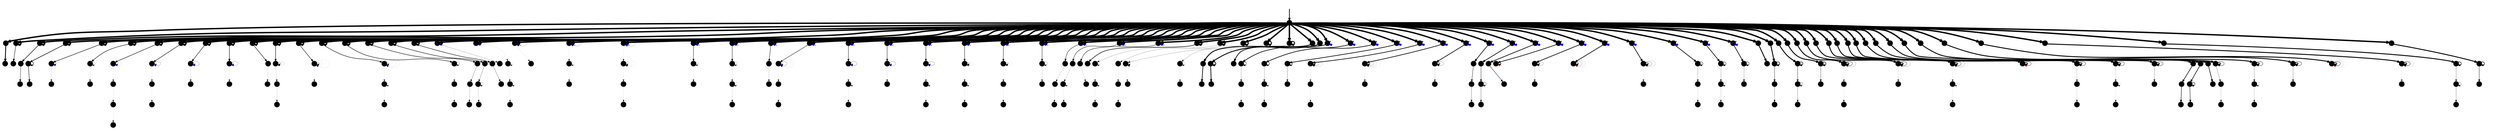 digraph model {
  orientation = portrait;
  graph [ rankdir = "TB", ranksep="0.1", nodesep="0.05" ];
  node [ fontname = "Helvetica", fontsize="6.0", shape="point", margin="0.01", height="0.1", width="0.5" ];
  edge [ fontname = "Helvetica", arrowsize=".3", arrowhead="normal", fontsize="6.0", margin="0.05" ];
None [shape=none, style=invis, width=0.1, height=0.1]
None->0
{rank = source; None}
0->1[penwidth="2.0043213737826426",label = "  "];1->2[penwidth="1.1931245983544616",label = "  "];0->3[penwidth="2.0043213737826426",label = "  "];3->3[penwidth="1.2624510897304295",label = "  "];3->4[penwidth="0.5314789170422551",label = "  "];0->5[penwidth="2.0043213737826426",label = "  "];5->5[penwidth="1.2624510897304295",label = "  "];5->6[penwidth="0.7323937598229685",label = "  "];6->7[penwidth="0.43136376415898736",label = "  "];0->8[penwidth="2.0043213737826426",label = "  "];8->8[penwidth="1.2624510897304295",label = "  "];8->9[penwidth="0.7323937598229685",label = "  "];9->9[penwidth="0.568201724066995",label = "  "];9->10[penwidth="0.568201724066995",label = "  "];0->11[penwidth="2.0043213737826426",label = "  "];11->11[penwidth="1.2624510897304295",label = "  "];11->12[penwidth="0.6020599913279624",label = "  "];12->12[penwidth="0.11394335230683679",label = "  "];12->12[style=dotted, color=blue,penwidth="0.07918124604762482",label = "  "];12->13[penwidth="0.07918124604762482",label = "  "];0->14[penwidth="2.0043213737826426",label = "  "];14->14[penwidth="1.2624510897304295",label = "  "];14->15[penwidth="0.6020599913279624",label = "  "];15->15[penwidth="0.11394335230683679",label = "  "];15->16[penwidth="0.04139268515822508",label = "  "];0->17[penwidth="2.0043213737826426",label = "  "];17->17[penwidth="1.2624510897304295",label = "  "];17->18[penwidth="0.6020599913279624",label = "  "];18->18[style=dotted, color=blue,penwidth="0.17609125905568124",label = "  "];18->18[penwidth="0.04139268515822508",label = "  "];18->19[penwidth="0.04139268515822508",label = "  "];19->20[penwidth="0.04139268515822508",label = "  "];20->21[penwidth="0.04139268515822508",label = "  "];0->22[penwidth="2.0043213737826426",label = "  "];22->22[penwidth="1.2624510897304295",label = "  "];22->23[penwidth="0.6020599913279624",label = "  "];23->23[style=dotted, color=blue,penwidth="0.17609125905568124",label = "  "];23->23[penwidth="0.146128035678238",label = "  "];23->24[penwidth="0.04139268515822508",label = "  "];24->25[penwidth="0.04139268515822508",label = "  "];0->26[penwidth="2.0043213737826426",label = "  "];26->26[penwidth="1.2624510897304295",label = "  "];26->27[penwidth="0.6020599913279624",label = "  "];27->27[style=dotted, color=blue,penwidth="0.17609125905568124",label = "  "];27->27[penwidth="0.146128035678238",label = "  "];27->28[penwidth="0.07918124604762482",label = "  "];0->29[penwidth="2.0043213737826426",label = "  "];29->29[penwidth="1.2624510897304295",label = "  "];29->30[penwidth="0.6020599913279624",label = "  "];30->30[style=dotted, color=blue,penwidth="0.17609125905568124",label = "  "];30->30[penwidth="0.146128035678238",label = "  "];30->31[penwidth="0.04139268515822508",label = "  "];0->32[penwidth="2.0043213737826426",label = "  "];32->32[penwidth="1.2624510897304295",label = "  "];32->33[penwidth="0.6020599913279624",label = "  "];33->34[penwidth="0.07918124604762482",label = "  "];0->35[penwidth="2.0043213737826426",label = "  "];35->35[penwidth="1.2624510897304295",label = "  "];35->36[penwidth="0.6020599913279624",label = "  "];36->36[penwidth="0.17609125905568124",label = "  "];36->36[penwidth="0.07918124604762482",label = "  "];36->37[penwidth="0.07918124604762482",label = "  "];37->38[penwidth="0.07918124604762482",label = "  "];0->39[penwidth="2.0043213737826426",label = "  "];39->39[penwidth="1.2624510897304295",label = "  "];39->40[penwidth="0.6020599913279624",label = "  "];40->40[penwidth="0.17609125905568124",label = "  "];40->40[penwidth="0.04139268515822508",label = "  "];40->40[style=dotted, color=blue,penwidth="0.04139268515822508",label = "  "];40->40[penwidth="0.04139268515822508",label = "  "];40->41[penwidth="0.04139268515822508",label = "  "];0->42[penwidth="2.0043213737826426",label = "  "];42->42[penwidth="1.2624510897304295",label = "  "];42->43[penwidth="0.6020599913279624",label = "  "];43->43[penwidth="0.17609125905568124",label = "  "];43->43[style=dotted, color=blue,penwidth="0.04139268515822508",label = "  "];43->43[penwidth="0.04139268515822508",label = "  "];43->43[penwidth="0.04139268515822508",label = "  "];43->44[penwidth="0.04139268515822508",label = "  "];44->44[penwidth="0.04139268515822508",label = "  "];44->45[penwidth="0.04139268515822508",label = "  "];0->46[penwidth="2.0043213737826426",label = "  "];46->46[penwidth="1.2624510897304295",label = "  "];46->47[penwidth="0.6020599913279624",label = "  "];47->47[penwidth="0.17609125905568124",label = "  "];47->48[penwidth="0.04139268515822508",label = "  "];48->49[penwidth="0.04139268515822508",label = "  "];0->50[penwidth="2.0043213737826426",label = "  "];50->50[penwidth="1.2624510897304295",label = "  "];50->51[penwidth="0.6020599913279624",label = "  "];51->52[penwidth="0.2304489213782739",label = "  "];52->53[penwidth="0.146128035678238",label = "  "];0->54[penwidth="2.0043213737826426",label = "  "];54->54[penwidth="1.2624510897304295",label = "  "];54->55[penwidth="0.6020599913279624",label = "  "];55->56[penwidth="0.2304489213782739",label = "  "];56->56[penwidth="0.11394335230683679",label = "  "];56->57[penwidth="0.11394335230683679",label = "  "];0->58[penwidth="2.0043213737826426",label = "  "];58->58[penwidth="1.2624510897304295",label = "  "];58->59[penwidth="0.6020599913279624",label = "  "];59->60[penwidth="0.25527250510330607",label = "  "];0->61[penwidth="2.0043213737826426",label = "  "];61->61[penwidth="1.2624510897304295",label = "  "];61->61[style=dotted, color=blue,penwidth="0.17609125905568124",label = "  "];61->62[penwidth="0.146128035678238",label = "  "];0->63[penwidth="2.0043213737826426",label = "  "];63->63[penwidth="1.2624510897304295",label = "  "];63->63[style=dotted, color=blue,penwidth="0.17609125905568124",label = "  "];63->64[penwidth="0.04139268515822508",label = "  "];64->64[penwidth="0.04139268515822508",label = "  "];64->65[penwidth="0.04139268515822508",label = "  "];65->65[penwidth="0.04139268515822508",label = "  "];65->66[penwidth="0.04139268515822508",label = "  "];0->67[penwidth="2.0043213737826426",label = "  "];67->67[penwidth="1.2624510897304295",label = "  "];67->67[style=dotted, color=blue,penwidth="0.5314789170422551",label = "  "];67->67[penwidth="0.11394335230683679",label = "  "];67->68[penwidth="0.04139268515822508",label = "  "];0->69[penwidth="2.0043213737826426",label = "  "];69->69[penwidth="1.2624510897304295",label = "  "];69->69[style=dotted, color=blue,penwidth="0.5314789170422551",label = "  "];69->69[penwidth="0.11394335230683679",label = "  "];69->70[penwidth="0.04139268515822508",label = "  "];70->70[penwidth="0.04139268515822508",label = "  "];70->71[penwidth="0.04139268515822508",label = "  "];0->72[penwidth="2.0043213737826426",label = "  "];72->72[penwidth="1.2624510897304295",label = "  "];72->72[style=dotted, color=blue,penwidth="0.5314789170422551",label = "  "];72->72[penwidth="0.11394335230683679",label = "  "];72->72[style=dotted, color=blue,penwidth="0.04139268515822508",label = "  "];72->73[penwidth="0.04139268515822508",label = "  "];73->73[penwidth="0.04139268515822508",label = "  "];73->73[penwidth="0.04139268515822508",label = "  "];73->73[penwidth="0.04139268515822508",label = "  "];73->74[penwidth="0.04139268515822508",label = "  "];74->75[penwidth="0.04139268515822508",label = "  "];0->76[penwidth="2.0043213737826426",label = "  "];76->76[penwidth="1.2624510897304295",label = "  "];76->76[style=dotted, color=blue,penwidth="0.5314789170422551",label = "  "];76->77[penwidth="0.4913616938342727",label = "  "];77->77[penwidth="0.11394335230683679",label = "  "];77->78[penwidth="0.04139268515822508",label = "  "];0->79[penwidth="2.0043213737826426",label = "  "];79->79[penwidth="1.2624510897304295",label = "  "];79->79[style=dotted, color=blue,penwidth="0.5314789170422551",label = "  "];79->80[penwidth="0.4913616938342727",label = "  "];80->80[penwidth="0.11394335230683679",label = "  "];80->81[penwidth="0.07918124604762482",label = "  "];81->81[penwidth="0.07918124604762482",label = "  "];81->82[penwidth="0.07918124604762482",label = "  "];0->83[penwidth="2.0043213737826426",label = "  "];83->83[penwidth="1.2624510897304295",label = "  "];83->83[style=dotted, color=blue,penwidth="0.5314789170422551",label = "  "];83->84[penwidth="0.4913616938342727",label = "  "];84->85[penwidth="0.11394335230683679",label = "  "];0->86[penwidth="2.0043213737826426",label = "  "];86->86[penwidth="1.2624510897304295",label = "  "];86->86[style=dotted, color=blue,penwidth="0.5314789170422551",label = "  "];86->87[penwidth="0.4913616938342727",label = "  "];87->87[style=dotted, color=blue,penwidth="0.17609125905568124",label = "  "];87->87[penwidth="0.17609125905568124",label = "  "];87->87[penwidth="0.04139268515822508",label = "  "];87->87[penwidth="0.04139268515822508",label = "  "];87->88[penwidth="0.04139268515822508",label = "  "];88->89[penwidth="0.04139268515822508",label = "  "];0->90[penwidth="2.0043213737826426",label = "  "];90->90[penwidth="1.2624510897304295",label = "  "];90->90[style=dotted, color=blue,penwidth="0.5314789170422551",label = "  "];90->91[penwidth="0.4913616938342727",label = "  "];91->91[style=dotted, color=blue,penwidth="0.17609125905568124",label = "  "];91->91[penwidth="0.17609125905568124",label = "  "];91->92[penwidth="0.04139268515822508",label = "  "];92->92[penwidth="0.04139268515822508",label = "  "];92->93[penwidth="0.04139268515822508",label = "  "];0->94[penwidth="2.0043213737826426",label = "  "];94->94[penwidth="1.2624510897304295",label = "  "];94->94[style=dotted, color=blue,penwidth="0.5314789170422551",label = "  "];94->95[penwidth="0.4913616938342727",label = "  "];95->95[style=dotted, color=blue,penwidth="0.17609125905568124",label = "  "];95->95[penwidth="0.17609125905568124",label = "  "];95->96[penwidth="0.07918124604762482",label = "  "];0->97[penwidth="2.0043213737826426",label = "  "];97->97[penwidth="1.2624510897304295",label = "  "];97->97[style=dotted, color=blue,penwidth="0.5314789170422551",label = "  "];97->98[penwidth="0.4913616938342727",label = "  "];98->98[style=dotted, color=blue,penwidth="0.17609125905568124",label = "  "];98->98[penwidth="0.17609125905568124",label = "  "];98->99[penwidth="0.04139268515822508",label = "  "];99->99[penwidth="0.04139268515822508",label = "  "];99->100[penwidth="0.04139268515822508",label = "  "];0->101[penwidth="2.0043213737826426",label = "  "];101->101[penwidth="1.2624510897304295",label = "  "];101->101[style=dotted, color=blue,penwidth="0.5314789170422551",label = "  "];101->102[penwidth="0.4913616938342727",label = "  "];102->102[penwidth="0.17609125905568124",label = "  "];102->102[penwidth="0.04139268515822508",label = "  "];102->103[penwidth="0.04139268515822508",label = "  "];103->103[penwidth="0.04139268515822508",label = "  "];103->104[penwidth="0.04139268515822508",label = "  "];0->105[penwidth="2.0043213737826426",label = "  "];105->105[penwidth="1.2624510897304295",label = "  "];105->105[style=dotted, color=blue,penwidth="0.5314789170422551",label = "  "];105->106[penwidth="0.4913616938342727",label = "  "];106->106[penwidth="0.17609125905568124",label = "  "];106->106[penwidth="0.04139268515822508",label = "  "];106->107[penwidth="0.04139268515822508",label = "  "];107->108[penwidth="0.04139268515822508",label = "  "];0->109[penwidth="2.0043213737826426",label = "  "];109->109[penwidth="1.2624510897304295",label = "  "];109->109[style=dotted, color=blue,penwidth="0.5314789170422551",label = "  "];109->110[penwidth="0.4913616938342727",label = "  "];110->110[penwidth="0.17609125905568124",label = "  "];110->111[penwidth="0.11394335230683679",label = "  "];0->112[penwidth="2.0043213737826426",label = "  "];112->112[penwidth="1.2624510897304295",label = "  "];112->112[style=dotted, color=blue,penwidth="0.5314789170422551",label = "  "];112->113[penwidth="0.4913616938342727",label = "  "];113->114[penwidth="0.11394335230683679",label = "  "];114->115[penwidth="0.07918124604762482",label = "  "];0->116[penwidth="2.0043213737826426",label = "  "];116->116[penwidth="1.2624510897304295",label = "  "];116->116[style=dotted, color=blue,penwidth="0.5314789170422551",label = "  "];116->117[penwidth="0.4913616938342727",label = "  "];117->118[penwidth="0.11394335230683679",label = "  "];118->118[penwidth="0.04139268515822508",label = "  "];118->119[penwidth="0.04139268515822508",label = "  "];0->120[penwidth="2.0043213737826426",label = "  "];120->120[penwidth="1.2624510897304295",label = "  "];120->120[style=dotted, color=blue,penwidth="0.5314789170422551",label = "  "];120->121[penwidth="0.4913616938342727",label = "  "];121->122[penwidth="0.07918124604762482",label = "  "];0->123[penwidth="2.0043213737826426",label = "  "];123->123[penwidth="1.2624510897304295",label = "  "];123->124[penwidth="0.7160033436347992",label = "  "];0->125[penwidth="2.0043213737826426",label = "  "];125->125[penwidth="1.2624510897304295",label = "  "];125->126[penwidth="0.146128035678238",label = "  "];126->126[penwidth="0.04139268515822508",label = "  "];126->127[penwidth="0.04139268515822508",label = "  "];127->127[penwidth="0.04139268515822508",label = "  "];127->128[penwidth="0.04139268515822508",label = "  "];0->129[penwidth="2.0043213737826426",label = "  "];129->129[penwidth="1.2624510897304295",label = "  "];129->130[penwidth="0.146128035678238",label = "  "];130->131[penwidth="0.04139268515822508",label = "  "];131->132[penwidth="0.04139268515822508",label = "  "];0->133[penwidth="2.0043213737826426",label = "  "];133->133[penwidth="1.2624510897304295",label = "  "];133->134[penwidth="0.146128035678238",label = "  "];134->134[penwidth="0.07918124604762482",label = "  "];134->134[penwidth="0.04139268515822508",label = "  "];134->134[penwidth="0.04139268515822508",label = "  "];134->135[penwidth="0.04139268515822508",label = "  "];0->136[penwidth="2.0043213737826426",label = "  "];136->136[penwidth="1.2624510897304295",label = "  "];136->137[penwidth="0.146128035678238",label = "  "];137->137[penwidth="0.07918124604762482",label = "  "];137->138[penwidth="0.04139268515822508",label = "  "];0->139[penwidth="2.0043213737826426",label = "  "];139->140[penwidth="1.2479732663618066",label = "  "];140->141[penwidth="0.9242792860618817",label = "  "];0->142[penwidth="2.0043213737826426",label = "  "];142->143[penwidth="1.2479732663618066",label = "  "];143->143[penwidth="1.0128372247051722",label = "  "];143->144[penwidth="1.0128372247051722",label = "  "];0->145[penwidth="2.0043213737826426",label = "  "];145->145[style=dotted, color=blue,penwidth="1.2253092817258628",label = "  "];145->146[penwidth="0.9956351945975499",label = "  "];0->147[penwidth="2.0043213737826426",label = "  "];147->147[style=dotted, color=blue,penwidth="1.2253092817258628",label = "  "];147->148[penwidth="0.8976270912904415",label = "  "];148->148[penwidth="0.43136376415898736",label = "  "];148->149[penwidth="0.17609125905568124",label = "  "];149->150[penwidth="0.07918124604762482",label = "  "];0->151[penwidth="2.0043213737826426",label = "  "];151->151[style=dotted, color=blue,penwidth="1.2253092817258628",label = "  "];151->152[penwidth="0.8976270912904415",label = "  "];152->152[penwidth="0.43136376415898736",label = "  "];152->153[penwidth="0.17609125905568124",label = "  "];153->153[penwidth="0.11394335230683679",label = "  "];153->154[penwidth="0.11394335230683679",label = "  "];0->155[penwidth="2.0043213737826426",label = "  "];155->155[style=dotted, color=blue,penwidth="1.2253092817258628",label = "  "];155->156[penwidth="0.8976270912904415",label = "  "];156->156[penwidth="0.43136376415898736",label = "  "];156->157[penwidth="0.2304489213782739",label = "  "];0->158[penwidth="2.0043213737826426",label = "  "];158->158[style=dotted, color=blue,penwidth="1.2253092817258628",label = "  "];158->159[penwidth="0.8976270912904415",label = "  "];159->159[penwidth="0.43136376415898736",label = "  "];159->159[penwidth="0.17609125905568124",label = "  "];159->159[penwidth="0.07918124604762482",label = "  "];159->160[penwidth="0.04139268515822508",label = "  "];160->161[penwidth="0.04139268515822508",label = "  "];0->162[penwidth="2.0043213737826426",label = "  "];162->162[style=dotted, color=blue,penwidth="1.2253092817258628",label = "  "];162->163[penwidth="0.8976270912904415",label = "  "];163->163[penwidth="0.43136376415898736",label = "  "];163->163[penwidth="0.17609125905568124",label = "  "];163->163[penwidth="0.07918124604762482",label = "  "];163->163[penwidth="0.04139268515822508",label = "  "];163->164[penwidth="0.04139268515822508",label = "  "];0->165[penwidth="2.0043213737826426",label = "  "];165->165[style=dotted, color=blue,penwidth="1.2253092817258628",label = "  "];165->166[penwidth="0.8976270912904415",label = "  "];166->166[penwidth="0.43136376415898736",label = "  "];166->166[penwidth="0.17609125905568124",label = "  "];166->167[penwidth="0.11394335230683679",label = "  "];0->168[penwidth="2.0043213737826426",label = "  "];168->168[style=dotted, color=blue,penwidth="1.2253092817258628",label = "  "];168->169[penwidth="0.8976270912904415",label = "  "];169->170[penwidth="0.43136376415898736",label = "  "];170->171[penwidth="0.25527250510330607",label = "  "];0->172[penwidth="2.0043213737826426",label = "  "];172->172[style=dotted, color=blue,penwidth="1.2253092817258628",label = "  "];172->173[penwidth="0.8976270912904415",label = "  "];173->174[penwidth="0.43136376415898736",label = "  "];174->174[penwidth="0.2787536009528289",label = "  "];174->175[penwidth="0.2787536009528289",label = "  "];0->176[penwidth="2.0043213737826426",label = "  "];176->176[style=dotted, color=blue,penwidth="1.2253092817258628",label = "  "];176->177[penwidth="0.8976270912904415",label = "  "];177->178[penwidth="0.4471580313422192",label = "  "];0->179[penwidth="2.0043213737826426",label = "  "];179->179[style=dotted, color=blue,penwidth="1.2253092817258628",label = "  "];179->180[penwidth="0.8976270912904415",label = "  "];180->180[penwidth="0.43136376415898736",label = "  "];180->180[color=red,penwidth="0.04139268515822508",label = "  "];0->181[penwidth="2.0043213737826426",label = "  "];181->181[style=dotted, color=blue,penwidth="1.2253092817258628",label = "  "];181->182[penwidth="0.8976270912904415",label = "  "];182->182[penwidth="0.43136376415898736",label = "  "];182->182[penwidth="0.17609125905568124",label = "  "];182->183[penwidth="0.11394335230683679",label = "  "];0->184[penwidth="2.0043213737826426",label = "  "];184->184[style=dotted, color=blue,penwidth="1.2253092817258628",label = "  "];184->185[penwidth="0.8976270912904415",label = "  "];185->185[penwidth="0.43136376415898736",label = "  "];185->185[penwidth="0.17609125905568124",label = "  "];185->185[penwidth="0.07918124604762482",label = "  "];185->185[color=red,penwidth="0.04139268515822508",label = "  "];0->186[penwidth="2.0043213737826426",label = "  "];186->186[style=dotted, color=blue,penwidth="1.2253092817258628",label = "  "];186->187[penwidth="0.8976270912904415",label = "  "];187->187[penwidth="0.43136376415898736",label = "  "];187->187[penwidth="0.17609125905568124",label = "  "];187->187[penwidth="0.07918124604762482",label = "  "];187->188[penwidth="0.04139268515822508",label = "  "];0->189[penwidth="2.0043213737826426",label = "  "];189->189[style=dotted, color=blue,penwidth="1.2253092817258628",label = "  "];189->190[penwidth="0.8976270912904415",label = "  "];190->190[penwidth="0.43136376415898736",label = "  "];190->191[penwidth="0.17609125905568124",label = "  "];191->192[penwidth="0.07918124604762482",label = "  "];0->193[penwidth="2.0043213737826426",label = "  "];193->193[style=dotted, color=blue,penwidth="1.2253092817258628",label = "  "];193->194[penwidth="0.8976270912904415",label = "  "];194->194[penwidth="0.43136376415898736",label = "  "];194->195[penwidth="0.17609125905568124",label = "  "];195->195[penwidth="0.11394335230683679",label = "  "];195->196[penwidth="0.11394335230683679",label = "  "];0->197[penwidth="2.0043213737826426",label = "  "];197->197[style=dotted, color=blue,penwidth="1.2253092817258628",label = "  "];197->198[penwidth="0.8976270912904415",label = "  "];198->198[penwidth="0.43136376415898736",label = "  "];198->199[penwidth="0.2041199826559248",label = "  "];0->200[penwidth="2.0043213737826426",label = "  "];200->201[penwidth="1.252853030979893",label = "  "];0->202[penwidth="2.0043213737826426",label = "  "];202->203[penwidth="1.294466226161593",label = "  "];203->203[penwidth="0.6989700043360189",label = "  "];203->204[penwidth="0.3979400086720376",label = "  "];204->205[penwidth="0.25527250510330607",label = "  "];0->206[penwidth="2.0043213737826426",label = "  "];206->207[penwidth="1.294466226161593",label = "  "];207->207[penwidth="0.6989700043360189",label = "  "];207->208[penwidth="0.3979400086720376",label = "  "];208->208[penwidth="0.2304489213782739",label = "  "];208->209[penwidth="0.2304489213782739",label = "  "];0->210[penwidth="2.0043213737826426",label = "  "];210->211[penwidth="1.294466226161593",label = "  "];211->211[penwidth="0.6989700043360189",label = "  "];211->212[penwidth="0.3222192947339193",label = "  "];0->213[penwidth="2.0043213737826426",label = "  "];213->214[penwidth="1.294466226161593",label = "  "];214->214[penwidth="0.6989700043360189",label = "  "];214->214[penwidth="0.38021124171160603",label = "  "];214->214[penwidth="0.146128035678238",label = "  "];214->215[penwidth="0.04139268515822508",label = "  "];215->216[penwidth="0.04139268515822508",label = "  "];0->217[penwidth="2.0043213737826426",label = "  "];217->218[penwidth="1.294466226161593",label = "  "];218->218[penwidth="0.6989700043360189",label = "  "];218->218[penwidth="0.38021124171160603",label = "  "];218->218[penwidth="0.146128035678238",label = "  "];218->219[penwidth="0.07918124604762482",label = "  "];0->220[penwidth="2.0043213737826426",label = "  "];220->221[penwidth="1.294466226161593",label = "  "];221->221[penwidth="0.6989700043360189",label = "  "];221->221[penwidth="0.38021124171160603",label = "  "];221->221[penwidth="0.146128035678238",label = "  "];221->221[penwidth="0.04139268515822508",label = "  "];221->222[penwidth="0.04139268515822508",label = "  "];222->222[penwidth="0.04139268515822508",label = "  "];222->223[penwidth="0.04139268515822508",label = "  "];0->224[penwidth="2.0043213737826426",label = "  "];224->225[penwidth="1.294466226161593",label = "  "];225->225[penwidth="0.6989700043360189",label = "  "];225->225[penwidth="0.38021124171160603",label = "  "];225->225[color=red,penwidth="0.04139268515822508",label = "  "];0->226[penwidth="2.0043213737826426",label = "  "];226->227[penwidth="1.294466226161593",label = "  "];227->227[penwidth="0.6989700043360189",label = "  "];227->227[penwidth="0.38021124171160603",label = "  "];227->228[penwidth="0.11394335230683679",label = "  "];228->229[penwidth="0.07918124604762482",label = "  "];0->230[penwidth="2.0043213737826426",label = "  "];230->231[penwidth="1.294466226161593",label = "  "];231->231[penwidth="0.6989700043360189",label = "  "];231->231[penwidth="0.38021124171160603",label = "  "];231->232[penwidth="0.11394335230683679",label = "  "];232->232[penwidth="0.04139268515822508",label = "  "];232->233[penwidth="0.04139268515822508",label = "  "];0->234[penwidth="2.0043213737826426",label = "  "];234->235[penwidth="1.294466226161593",label = "  "];235->235[penwidth="0.6989700043360189",label = "  "];235->235[penwidth="0.38021124171160603",label = "  "];235->236[penwidth="0.2041199826559248",label = "  "];0->237[penwidth="2.0043213737826426",label = "  "];237->238[penwidth="1.294466226161593",label = "  "];238->239[penwidth="0.8129133566428556",label = "  "];239->240[penwidth="0.6127838567197355",label = "  "];0->241[penwidth="2.0043213737826426",label = "  "];241->242[penwidth="1.294466226161593",label = "  "];242->243[penwidth="0.8129133566428556",label = "  "];243->243[penwidth="0.5314789170422551",label = "  "];243->244[penwidth="0.5314789170422551",label = "  "];0->245[penwidth="2.0043213737826426",label = "  "];245->246[penwidth="1.294466226161593",label = "  "];246->247[penwidth="0.7923916894982539",label = "  "];0->248[penwidth="2.0043213737826426",label = "  "];248->249[penwidth="1.294466226161593",label = "  "];249->249[penwidth="0.6989700043360189",label = "  "];249->249[penwidth="0.3979400086720376",label = "  "];249->250[penwidth="0.2041199826559248",label = "  "];250->251[penwidth="0.11394335230683679",label = "  "];0->252[penwidth="2.0043213737826426",label = "  "];252->253[penwidth="1.294466226161593",label = "  "];253->253[penwidth="0.6989700043360189",label = "  "];253->253[penwidth="0.3979400086720376",label = "  "];253->254[penwidth="0.2041199826559248",label = "  "];254->254[penwidth="0.11394335230683679",label = "  "];254->255[penwidth="0.11394335230683679",label = "  "];0->256[penwidth="2.0043213737826426",label = "  "];256->257[penwidth="1.294466226161593",label = "  "];257->257[penwidth="0.6989700043360189",label = "  "];257->257[penwidth="0.3979400086720376",label = "  "];257->258[penwidth="0.2304489213782739",label = "  "];0->259[penwidth="2.0043213737826426",label = "  "];259->260[penwidth="1.294466226161593",label = "  "];260->260[penwidth="0.6989700043360189",label = "  "];260->260[penwidth="0.3979400086720376",label = "  "];260->260[penwidth="0.07918124604762482",label = "  "];260->260[color=red,penwidth="0.04139268515822508",label = "  "];0->261[penwidth="2.0043213737826426",label = "  "];261->262[penwidth="1.294466226161593",label = "  "];262->262[penwidth="0.6989700043360189",label = "  "];262->262[penwidth="0.3979400086720376",label = "  "];262->262[penwidth="0.07918124604762482",label = "  "];262->263[penwidth="0.04139268515822508",label = "  "];0->264[penwidth="2.0043213737826426",label = "  "];264->265[penwidth="1.294466226161593",label = "  "];265->265[penwidth="0.6989700043360189",label = "  "];265->266[penwidth="0.2304489213782739",label = "  "];266->266[penwidth="0.2304489213782739",label = "  "];266->267[penwidth="0.2304489213782739",label = "  "];0->268[penwidth="2.0043213737826426",label = "  "];268->269[penwidth="1.294466226161593",label = "  "];269->269[penwidth="0.6989700043360189",label = "  "];269->270[penwidth="0.4471580313422192",label = "  "];}
